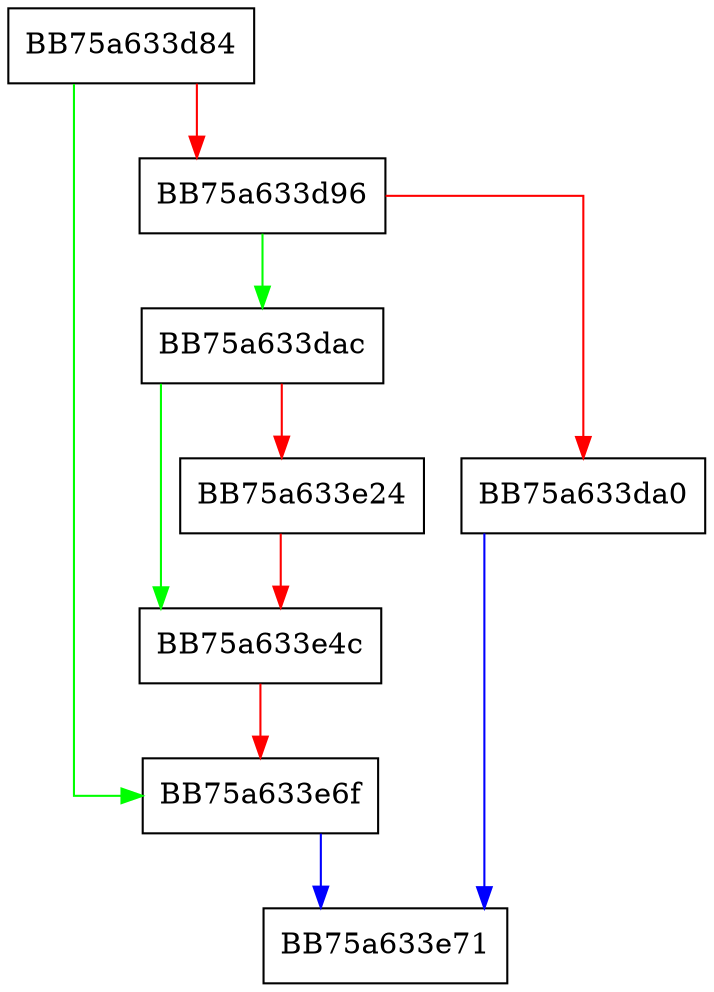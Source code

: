 digraph ZSTD_freeDCtx {
  node [shape="box"];
  graph [splines=ortho];
  BB75a633d84 -> BB75a633e6f [color="green"];
  BB75a633d84 -> BB75a633d96 [color="red"];
  BB75a633d96 -> BB75a633dac [color="green"];
  BB75a633d96 -> BB75a633da0 [color="red"];
  BB75a633da0 -> BB75a633e71 [color="blue"];
  BB75a633dac -> BB75a633e4c [color="green"];
  BB75a633dac -> BB75a633e24 [color="red"];
  BB75a633e24 -> BB75a633e4c [color="red"];
  BB75a633e4c -> BB75a633e6f [color="red"];
  BB75a633e6f -> BB75a633e71 [color="blue"];
}